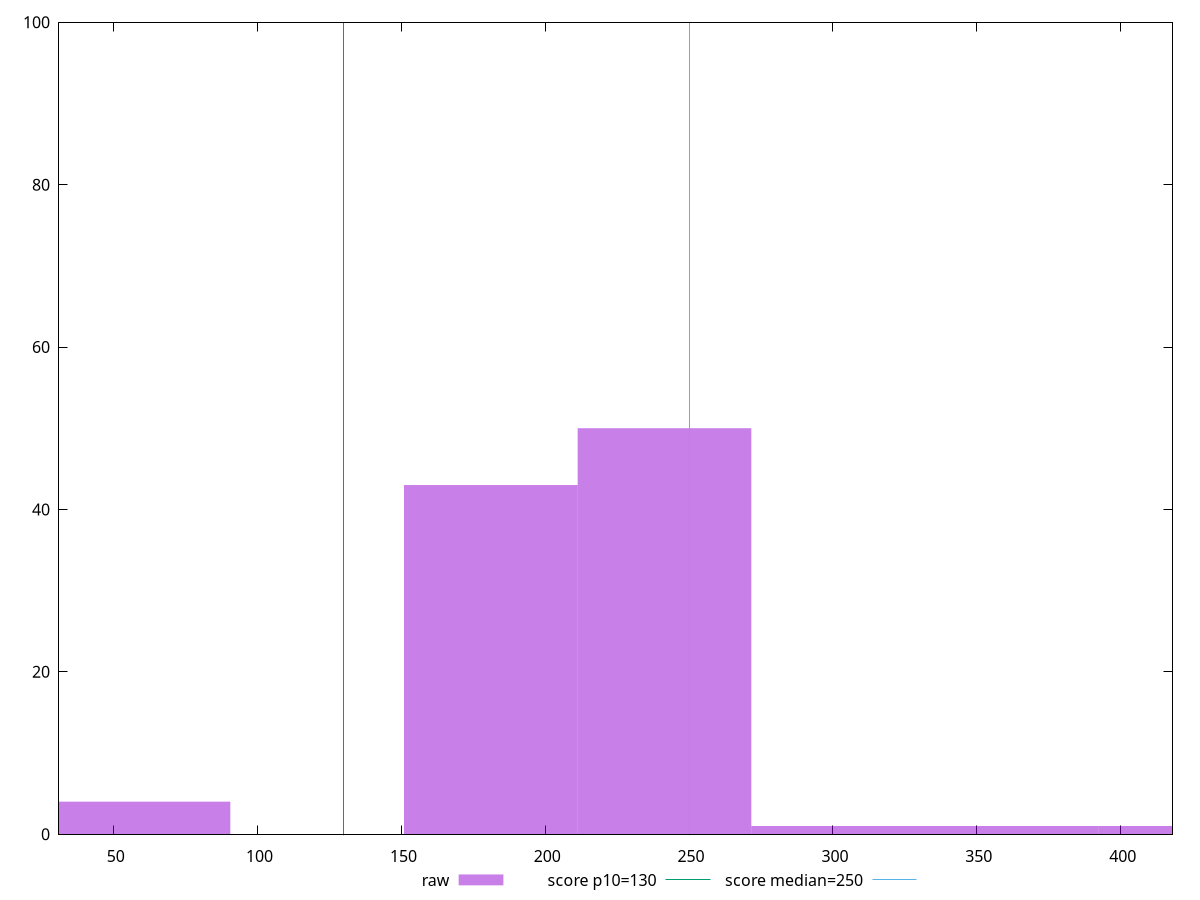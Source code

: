 reset

$raw <<EOF
181.08313030247035 43
241.44417373662714 50
60.361043434156784 4
362.1662606049407 1
301.8052171707839 1
422.5273040390975 1
EOF

set key outside below
set boxwidth 60.361043434156784
set xrange [31:418.00000000000045]
set yrange [0:100]
set trange [0:100]
set style fill transparent solid 0.5 noborder

set parametric
set terminal svg size 640, 490 enhanced background rgb 'white'
set output "report_00025_2021-02-22T21:38:55.199Z/max-potential-fid/samples/pages+cached+noadtech+nomedia/raw/histogram.svg"

plot $raw title "raw" with boxes, \
     130,t title "score p10=130", \
     250,t title "score median=250"

reset
